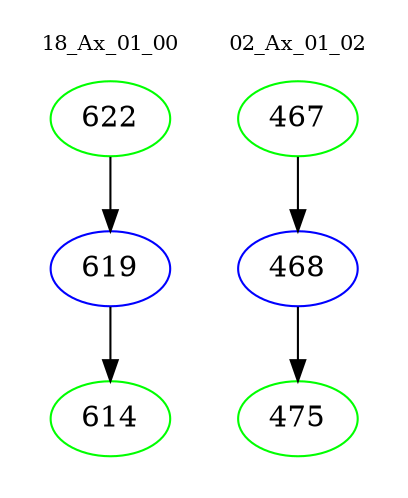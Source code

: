 digraph{
subgraph cluster_0 {
color = white
label = "18_Ax_01_00";
fontsize=10;
T0_622 [label="622", color="green"]
T0_622 -> T0_619 [color="black"]
T0_619 [label="619", color="blue"]
T0_619 -> T0_614 [color="black"]
T0_614 [label="614", color="green"]
}
subgraph cluster_1 {
color = white
label = "02_Ax_01_02";
fontsize=10;
T1_467 [label="467", color="green"]
T1_467 -> T1_468 [color="black"]
T1_468 [label="468", color="blue"]
T1_468 -> T1_475 [color="black"]
T1_475 [label="475", color="green"]
}
}
